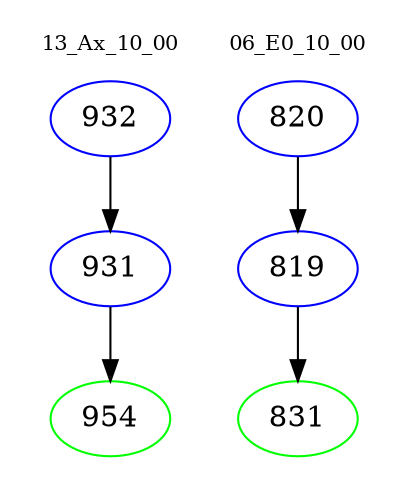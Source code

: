 digraph{
subgraph cluster_0 {
color = white
label = "13_Ax_10_00";
fontsize=10;
T0_932 [label="932", color="blue"]
T0_932 -> T0_931 [color="black"]
T0_931 [label="931", color="blue"]
T0_931 -> T0_954 [color="black"]
T0_954 [label="954", color="green"]
}
subgraph cluster_1 {
color = white
label = "06_E0_10_00";
fontsize=10;
T1_820 [label="820", color="blue"]
T1_820 -> T1_819 [color="black"]
T1_819 [label="819", color="blue"]
T1_819 -> T1_831 [color="black"]
T1_831 [label="831", color="green"]
}
}
